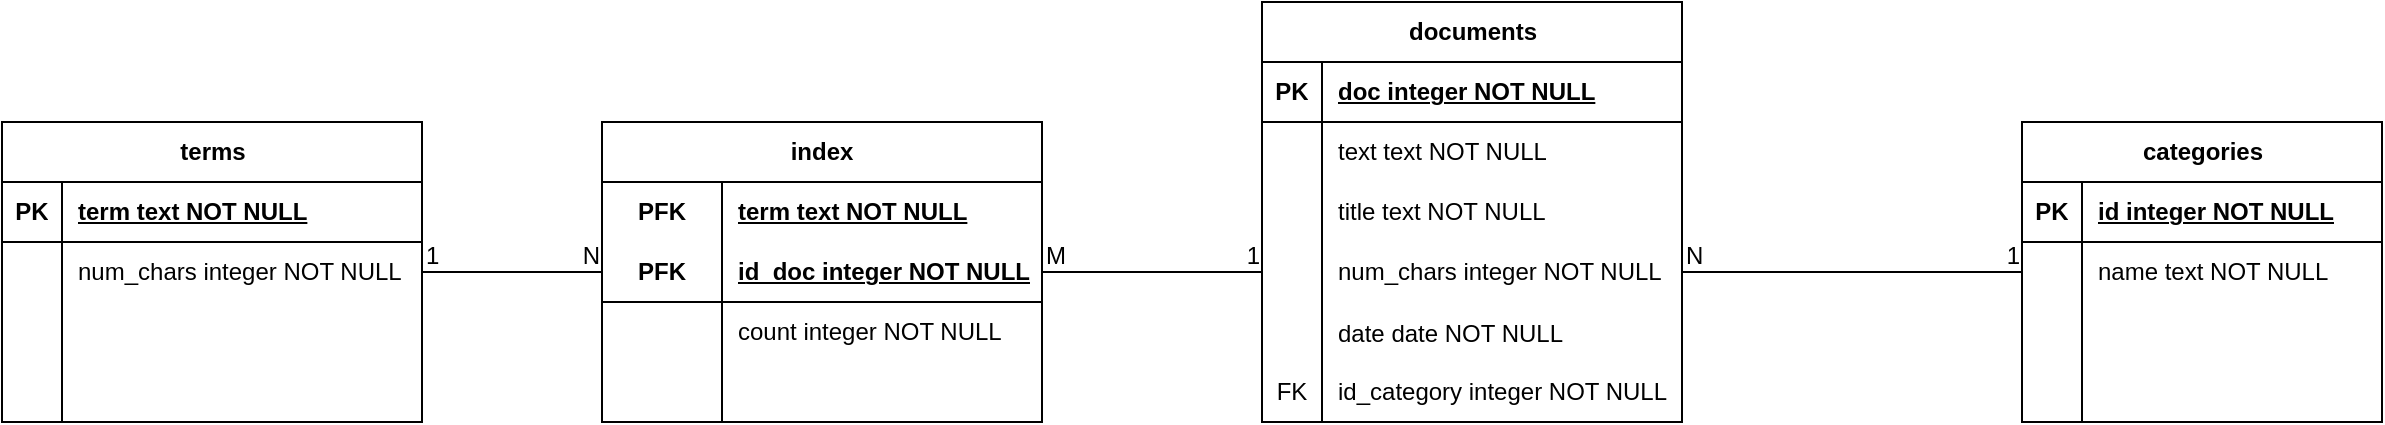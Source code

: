 <mxfile version="22.0.6" type="device">
  <diagram id="L6Qsmprx-L1iMO_KaL4H" name="Page-1">
    <mxGraphModel dx="2412" dy="869" grid="1" gridSize="10" guides="1" tooltips="1" connect="1" arrows="1" fold="1" page="1" pageScale="1" pageWidth="850" pageHeight="1100" math="0" shadow="0">
      <root>
        <mxCell id="0" />
        <mxCell id="1" parent="0" />
        <mxCell id="8FaxIm6vm6gJsiD8ssxl-1" value="documents" style="shape=table;startSize=30;container=1;collapsible=1;childLayout=tableLayout;fixedRows=1;rowLines=0;fontStyle=1;align=center;resizeLast=1;html=1;" parent="1" vertex="1">
          <mxGeometry x="240" y="385" width="210" height="210" as="geometry" />
        </mxCell>
        <mxCell id="8FaxIm6vm6gJsiD8ssxl-2" value="" style="shape=tableRow;horizontal=0;startSize=0;swimlaneHead=0;swimlaneBody=0;fillColor=none;collapsible=0;dropTarget=0;points=[[0,0.5],[1,0.5]];portConstraint=eastwest;top=0;left=0;right=0;bottom=1;" parent="8FaxIm6vm6gJsiD8ssxl-1" vertex="1">
          <mxGeometry y="30" width="210" height="30" as="geometry" />
        </mxCell>
        <mxCell id="8FaxIm6vm6gJsiD8ssxl-3" value="PK" style="shape=partialRectangle;connectable=0;fillColor=none;top=0;left=0;bottom=0;right=0;fontStyle=1;overflow=hidden;whiteSpace=wrap;html=1;" parent="8FaxIm6vm6gJsiD8ssxl-2" vertex="1">
          <mxGeometry width="30" height="30" as="geometry">
            <mxRectangle width="30" height="30" as="alternateBounds" />
          </mxGeometry>
        </mxCell>
        <mxCell id="8FaxIm6vm6gJsiD8ssxl-4" value="doc integer NOT NULL" style="shape=partialRectangle;connectable=0;fillColor=none;top=0;left=0;bottom=0;right=0;align=left;spacingLeft=6;fontStyle=5;overflow=hidden;whiteSpace=wrap;html=1;" parent="8FaxIm6vm6gJsiD8ssxl-2" vertex="1">
          <mxGeometry x="30" width="180" height="30" as="geometry">
            <mxRectangle width="180" height="30" as="alternateBounds" />
          </mxGeometry>
        </mxCell>
        <mxCell id="8FaxIm6vm6gJsiD8ssxl-5" value="" style="shape=tableRow;horizontal=0;startSize=0;swimlaneHead=0;swimlaneBody=0;fillColor=none;collapsible=0;dropTarget=0;points=[[0,0.5],[1,0.5]];portConstraint=eastwest;top=0;left=0;right=0;bottom=0;" parent="8FaxIm6vm6gJsiD8ssxl-1" vertex="1">
          <mxGeometry y="60" width="210" height="30" as="geometry" />
        </mxCell>
        <mxCell id="8FaxIm6vm6gJsiD8ssxl-6" value="" style="shape=partialRectangle;connectable=0;fillColor=none;top=0;left=0;bottom=0;right=0;editable=1;overflow=hidden;whiteSpace=wrap;html=1;" parent="8FaxIm6vm6gJsiD8ssxl-5" vertex="1">
          <mxGeometry width="30" height="30" as="geometry">
            <mxRectangle width="30" height="30" as="alternateBounds" />
          </mxGeometry>
        </mxCell>
        <mxCell id="8FaxIm6vm6gJsiD8ssxl-7" value="text text NOT NULL" style="shape=partialRectangle;connectable=0;fillColor=none;top=0;left=0;bottom=0;right=0;align=left;spacingLeft=6;overflow=hidden;whiteSpace=wrap;html=1;" parent="8FaxIm6vm6gJsiD8ssxl-5" vertex="1">
          <mxGeometry x="30" width="180" height="30" as="geometry">
            <mxRectangle width="180" height="30" as="alternateBounds" />
          </mxGeometry>
        </mxCell>
        <mxCell id="8FaxIm6vm6gJsiD8ssxl-8" value="" style="shape=tableRow;horizontal=0;startSize=0;swimlaneHead=0;swimlaneBody=0;fillColor=none;collapsible=0;dropTarget=0;points=[[0,0.5],[1,0.5]];portConstraint=eastwest;top=0;left=0;right=0;bottom=0;" parent="8FaxIm6vm6gJsiD8ssxl-1" vertex="1">
          <mxGeometry y="90" width="210" height="30" as="geometry" />
        </mxCell>
        <mxCell id="8FaxIm6vm6gJsiD8ssxl-9" value="" style="shape=partialRectangle;connectable=0;fillColor=none;top=0;left=0;bottom=0;right=0;editable=1;overflow=hidden;whiteSpace=wrap;html=1;" parent="8FaxIm6vm6gJsiD8ssxl-8" vertex="1">
          <mxGeometry width="30" height="30" as="geometry">
            <mxRectangle width="30" height="30" as="alternateBounds" />
          </mxGeometry>
        </mxCell>
        <mxCell id="8FaxIm6vm6gJsiD8ssxl-10" value="title text NOT NULL" style="shape=partialRectangle;connectable=0;fillColor=none;top=0;left=0;bottom=0;right=0;align=left;spacingLeft=6;overflow=hidden;whiteSpace=wrap;html=1;" parent="8FaxIm6vm6gJsiD8ssxl-8" vertex="1">
          <mxGeometry x="30" width="180" height="30" as="geometry">
            <mxRectangle width="180" height="30" as="alternateBounds" />
          </mxGeometry>
        </mxCell>
        <mxCell id="8FaxIm6vm6gJsiD8ssxl-11" value="" style="shape=tableRow;horizontal=0;startSize=0;swimlaneHead=0;swimlaneBody=0;fillColor=none;collapsible=0;dropTarget=0;points=[[0,0.5],[1,0.5]];portConstraint=eastwest;top=0;left=0;right=0;bottom=0;" parent="8FaxIm6vm6gJsiD8ssxl-1" vertex="1">
          <mxGeometry y="120" width="210" height="30" as="geometry" />
        </mxCell>
        <mxCell id="8FaxIm6vm6gJsiD8ssxl-12" value="" style="shape=partialRectangle;connectable=0;fillColor=none;top=0;left=0;bottom=0;right=0;editable=1;overflow=hidden;whiteSpace=wrap;html=1;" parent="8FaxIm6vm6gJsiD8ssxl-11" vertex="1">
          <mxGeometry width="30" height="30" as="geometry">
            <mxRectangle width="30" height="30" as="alternateBounds" />
          </mxGeometry>
        </mxCell>
        <mxCell id="8FaxIm6vm6gJsiD8ssxl-13" value="num_chars integer NOT NULL" style="shape=partialRectangle;connectable=0;fillColor=none;top=0;left=0;bottom=0;right=0;align=left;spacingLeft=6;overflow=hidden;whiteSpace=wrap;html=1;" parent="8FaxIm6vm6gJsiD8ssxl-11" vertex="1">
          <mxGeometry x="30" width="180" height="30" as="geometry">
            <mxRectangle width="180" height="30" as="alternateBounds" />
          </mxGeometry>
        </mxCell>
        <mxCell id="8FaxIm6vm6gJsiD8ssxl-19" value="" style="shape=tableRow;horizontal=0;startSize=0;swimlaneHead=0;swimlaneBody=0;fillColor=none;collapsible=0;dropTarget=0;points=[[0,0.5],[1,0.5]];portConstraint=eastwest;top=0;left=0;right=0;bottom=0;" parent="8FaxIm6vm6gJsiD8ssxl-1" vertex="1">
          <mxGeometry y="150" width="210" height="30" as="geometry" />
        </mxCell>
        <mxCell id="8FaxIm6vm6gJsiD8ssxl-20" value="" style="shape=partialRectangle;connectable=0;fillColor=none;top=0;left=0;bottom=0;right=0;editable=1;overflow=hidden;" parent="8FaxIm6vm6gJsiD8ssxl-19" vertex="1">
          <mxGeometry width="30" height="30" as="geometry">
            <mxRectangle width="30" height="30" as="alternateBounds" />
          </mxGeometry>
        </mxCell>
        <mxCell id="8FaxIm6vm6gJsiD8ssxl-21" value="date date NOT NULL" style="shape=partialRectangle;connectable=0;fillColor=none;top=0;left=0;bottom=0;right=0;align=left;spacingLeft=6;overflow=hidden;" parent="8FaxIm6vm6gJsiD8ssxl-19" vertex="1">
          <mxGeometry x="30" width="180" height="30" as="geometry">
            <mxRectangle width="180" height="30" as="alternateBounds" />
          </mxGeometry>
        </mxCell>
        <mxCell id="8FaxIm6vm6gJsiD8ssxl-48" value="" style="shape=tableRow;horizontal=0;startSize=0;swimlaneHead=0;swimlaneBody=0;fillColor=none;collapsible=0;dropTarget=0;points=[[0,0.5],[1,0.5]];portConstraint=eastwest;top=0;left=0;right=0;bottom=0;" parent="8FaxIm6vm6gJsiD8ssxl-1" vertex="1">
          <mxGeometry y="180" width="210" height="30" as="geometry" />
        </mxCell>
        <mxCell id="8FaxIm6vm6gJsiD8ssxl-49" value="FK" style="shape=partialRectangle;connectable=0;fillColor=none;top=0;left=0;bottom=0;right=0;fontStyle=0;overflow=hidden;whiteSpace=wrap;html=1;" parent="8FaxIm6vm6gJsiD8ssxl-48" vertex="1">
          <mxGeometry width="30" height="30" as="geometry">
            <mxRectangle width="30" height="30" as="alternateBounds" />
          </mxGeometry>
        </mxCell>
        <mxCell id="8FaxIm6vm6gJsiD8ssxl-50" value="id_category integer NOT NULL" style="shape=partialRectangle;connectable=0;fillColor=none;top=0;left=0;bottom=0;right=0;align=left;spacingLeft=6;fontStyle=0;overflow=hidden;whiteSpace=wrap;html=1;" parent="8FaxIm6vm6gJsiD8ssxl-48" vertex="1">
          <mxGeometry x="30" width="180" height="30" as="geometry">
            <mxRectangle width="180" height="30" as="alternateBounds" />
          </mxGeometry>
        </mxCell>
        <mxCell id="8FaxIm6vm6gJsiD8ssxl-22" value="categories" style="shape=table;startSize=30;container=1;collapsible=1;childLayout=tableLayout;fixedRows=1;rowLines=0;fontStyle=1;align=center;resizeLast=1;html=1;" parent="1" vertex="1">
          <mxGeometry x="620" y="445" width="180" height="150" as="geometry" />
        </mxCell>
        <mxCell id="8FaxIm6vm6gJsiD8ssxl-23" value="" style="shape=tableRow;horizontal=0;startSize=0;swimlaneHead=0;swimlaneBody=0;fillColor=none;collapsible=0;dropTarget=0;points=[[0,0.5],[1,0.5]];portConstraint=eastwest;top=0;left=0;right=0;bottom=1;" parent="8FaxIm6vm6gJsiD8ssxl-22" vertex="1">
          <mxGeometry y="30" width="180" height="30" as="geometry" />
        </mxCell>
        <mxCell id="8FaxIm6vm6gJsiD8ssxl-24" value="PK" style="shape=partialRectangle;connectable=0;fillColor=none;top=0;left=0;bottom=0;right=0;fontStyle=1;overflow=hidden;whiteSpace=wrap;html=1;" parent="8FaxIm6vm6gJsiD8ssxl-23" vertex="1">
          <mxGeometry width="30" height="30" as="geometry">
            <mxRectangle width="30" height="30" as="alternateBounds" />
          </mxGeometry>
        </mxCell>
        <mxCell id="8FaxIm6vm6gJsiD8ssxl-25" value="id integer NOT NULL" style="shape=partialRectangle;connectable=0;fillColor=none;top=0;left=0;bottom=0;right=0;align=left;spacingLeft=6;fontStyle=5;overflow=hidden;whiteSpace=wrap;html=1;" parent="8FaxIm6vm6gJsiD8ssxl-23" vertex="1">
          <mxGeometry x="30" width="150" height="30" as="geometry">
            <mxRectangle width="150" height="30" as="alternateBounds" />
          </mxGeometry>
        </mxCell>
        <mxCell id="8FaxIm6vm6gJsiD8ssxl-26" value="" style="shape=tableRow;horizontal=0;startSize=0;swimlaneHead=0;swimlaneBody=0;fillColor=none;collapsible=0;dropTarget=0;points=[[0,0.5],[1,0.5]];portConstraint=eastwest;top=0;left=0;right=0;bottom=0;" parent="8FaxIm6vm6gJsiD8ssxl-22" vertex="1">
          <mxGeometry y="60" width="180" height="30" as="geometry" />
        </mxCell>
        <mxCell id="8FaxIm6vm6gJsiD8ssxl-27" value="" style="shape=partialRectangle;connectable=0;fillColor=none;top=0;left=0;bottom=0;right=0;editable=1;overflow=hidden;whiteSpace=wrap;html=1;" parent="8FaxIm6vm6gJsiD8ssxl-26" vertex="1">
          <mxGeometry width="30" height="30" as="geometry">
            <mxRectangle width="30" height="30" as="alternateBounds" />
          </mxGeometry>
        </mxCell>
        <mxCell id="8FaxIm6vm6gJsiD8ssxl-28" value="name text NOT NULL" style="shape=partialRectangle;connectable=0;fillColor=none;top=0;left=0;bottom=0;right=0;align=left;spacingLeft=6;overflow=hidden;whiteSpace=wrap;html=1;" parent="8FaxIm6vm6gJsiD8ssxl-26" vertex="1">
          <mxGeometry x="30" width="150" height="30" as="geometry">
            <mxRectangle width="150" height="30" as="alternateBounds" />
          </mxGeometry>
        </mxCell>
        <mxCell id="8FaxIm6vm6gJsiD8ssxl-29" value="" style="shape=tableRow;horizontal=0;startSize=0;swimlaneHead=0;swimlaneBody=0;fillColor=none;collapsible=0;dropTarget=0;points=[[0,0.5],[1,0.5]];portConstraint=eastwest;top=0;left=0;right=0;bottom=0;" parent="8FaxIm6vm6gJsiD8ssxl-22" vertex="1">
          <mxGeometry y="90" width="180" height="30" as="geometry" />
        </mxCell>
        <mxCell id="8FaxIm6vm6gJsiD8ssxl-30" value="" style="shape=partialRectangle;connectable=0;fillColor=none;top=0;left=0;bottom=0;right=0;editable=1;overflow=hidden;whiteSpace=wrap;html=1;" parent="8FaxIm6vm6gJsiD8ssxl-29" vertex="1">
          <mxGeometry width="30" height="30" as="geometry">
            <mxRectangle width="30" height="30" as="alternateBounds" />
          </mxGeometry>
        </mxCell>
        <mxCell id="8FaxIm6vm6gJsiD8ssxl-31" value="" style="shape=partialRectangle;connectable=0;fillColor=none;top=0;left=0;bottom=0;right=0;align=left;spacingLeft=6;overflow=hidden;whiteSpace=wrap;html=1;" parent="8FaxIm6vm6gJsiD8ssxl-29" vertex="1">
          <mxGeometry x="30" width="150" height="30" as="geometry">
            <mxRectangle width="150" height="30" as="alternateBounds" />
          </mxGeometry>
        </mxCell>
        <mxCell id="8FaxIm6vm6gJsiD8ssxl-32" value="" style="shape=tableRow;horizontal=0;startSize=0;swimlaneHead=0;swimlaneBody=0;fillColor=none;collapsible=0;dropTarget=0;points=[[0,0.5],[1,0.5]];portConstraint=eastwest;top=0;left=0;right=0;bottom=0;" parent="8FaxIm6vm6gJsiD8ssxl-22" vertex="1">
          <mxGeometry y="120" width="180" height="30" as="geometry" />
        </mxCell>
        <mxCell id="8FaxIm6vm6gJsiD8ssxl-33" value="" style="shape=partialRectangle;connectable=0;fillColor=none;top=0;left=0;bottom=0;right=0;editable=1;overflow=hidden;whiteSpace=wrap;html=1;" parent="8FaxIm6vm6gJsiD8ssxl-32" vertex="1">
          <mxGeometry width="30" height="30" as="geometry">
            <mxRectangle width="30" height="30" as="alternateBounds" />
          </mxGeometry>
        </mxCell>
        <mxCell id="8FaxIm6vm6gJsiD8ssxl-34" value="" style="shape=partialRectangle;connectable=0;fillColor=none;top=0;left=0;bottom=0;right=0;align=left;spacingLeft=6;overflow=hidden;whiteSpace=wrap;html=1;" parent="8FaxIm6vm6gJsiD8ssxl-32" vertex="1">
          <mxGeometry x="30" width="150" height="30" as="geometry">
            <mxRectangle width="150" height="30" as="alternateBounds" />
          </mxGeometry>
        </mxCell>
        <mxCell id="8FaxIm6vm6gJsiD8ssxl-55" value="" style="endArrow=none;html=1;rounded=0;exitX=1;exitY=0.5;exitDx=0;exitDy=0;entryX=0;entryY=0.5;entryDx=0;entryDy=0;" parent="1" source="8FaxIm6vm6gJsiD8ssxl-11" target="8FaxIm6vm6gJsiD8ssxl-26" edge="1">
          <mxGeometry relative="1" as="geometry">
            <mxPoint x="400" y="650" as="sourcePoint" />
            <mxPoint x="560" y="650" as="targetPoint" />
          </mxGeometry>
        </mxCell>
        <mxCell id="8FaxIm6vm6gJsiD8ssxl-56" value="N" style="resizable=0;html=1;whiteSpace=wrap;align=left;verticalAlign=bottom;" parent="8FaxIm6vm6gJsiD8ssxl-55" connectable="0" vertex="1">
          <mxGeometry x="-1" relative="1" as="geometry" />
        </mxCell>
        <mxCell id="8FaxIm6vm6gJsiD8ssxl-57" value="1" style="resizable=0;html=1;whiteSpace=wrap;align=right;verticalAlign=bottom;" parent="8FaxIm6vm6gJsiD8ssxl-55" connectable="0" vertex="1">
          <mxGeometry x="1" relative="1" as="geometry" />
        </mxCell>
        <mxCell id="8FaxIm6vm6gJsiD8ssxl-58" value="terms" style="shape=table;startSize=30;container=1;collapsible=1;childLayout=tableLayout;fixedRows=1;rowLines=0;fontStyle=1;align=center;resizeLast=1;html=1;" parent="1" vertex="1">
          <mxGeometry x="-390" y="445" width="210" height="150" as="geometry" />
        </mxCell>
        <mxCell id="8FaxIm6vm6gJsiD8ssxl-59" value="" style="shape=tableRow;horizontal=0;startSize=0;swimlaneHead=0;swimlaneBody=0;fillColor=none;collapsible=0;dropTarget=0;points=[[0,0.5],[1,0.5]];portConstraint=eastwest;top=0;left=0;right=0;bottom=1;" parent="8FaxIm6vm6gJsiD8ssxl-58" vertex="1">
          <mxGeometry y="30" width="210" height="30" as="geometry" />
        </mxCell>
        <mxCell id="8FaxIm6vm6gJsiD8ssxl-60" value="PK" style="shape=partialRectangle;connectable=0;fillColor=none;top=0;left=0;bottom=0;right=0;fontStyle=1;overflow=hidden;whiteSpace=wrap;html=1;" parent="8FaxIm6vm6gJsiD8ssxl-59" vertex="1">
          <mxGeometry width="30" height="30" as="geometry">
            <mxRectangle width="30" height="30" as="alternateBounds" />
          </mxGeometry>
        </mxCell>
        <mxCell id="8FaxIm6vm6gJsiD8ssxl-61" value="term text NOT NULL" style="shape=partialRectangle;connectable=0;fillColor=none;top=0;left=0;bottom=0;right=0;align=left;spacingLeft=6;fontStyle=5;overflow=hidden;whiteSpace=wrap;html=1;" parent="8FaxIm6vm6gJsiD8ssxl-59" vertex="1">
          <mxGeometry x="30" width="180" height="30" as="geometry">
            <mxRectangle width="180" height="30" as="alternateBounds" />
          </mxGeometry>
        </mxCell>
        <mxCell id="8FaxIm6vm6gJsiD8ssxl-62" value="" style="shape=tableRow;horizontal=0;startSize=0;swimlaneHead=0;swimlaneBody=0;fillColor=none;collapsible=0;dropTarget=0;points=[[0,0.5],[1,0.5]];portConstraint=eastwest;top=0;left=0;right=0;bottom=0;" parent="8FaxIm6vm6gJsiD8ssxl-58" vertex="1">
          <mxGeometry y="60" width="210" height="30" as="geometry" />
        </mxCell>
        <mxCell id="8FaxIm6vm6gJsiD8ssxl-63" value="" style="shape=partialRectangle;connectable=0;fillColor=none;top=0;left=0;bottom=0;right=0;editable=1;overflow=hidden;whiteSpace=wrap;html=1;" parent="8FaxIm6vm6gJsiD8ssxl-62" vertex="1">
          <mxGeometry width="30" height="30" as="geometry">
            <mxRectangle width="30" height="30" as="alternateBounds" />
          </mxGeometry>
        </mxCell>
        <mxCell id="8FaxIm6vm6gJsiD8ssxl-64" value="num_chars integer NOT NULL" style="shape=partialRectangle;connectable=0;fillColor=none;top=0;left=0;bottom=0;right=0;align=left;spacingLeft=6;overflow=hidden;whiteSpace=wrap;html=1;" parent="8FaxIm6vm6gJsiD8ssxl-62" vertex="1">
          <mxGeometry x="30" width="180" height="30" as="geometry">
            <mxRectangle width="180" height="30" as="alternateBounds" />
          </mxGeometry>
        </mxCell>
        <mxCell id="8FaxIm6vm6gJsiD8ssxl-65" value="" style="shape=tableRow;horizontal=0;startSize=0;swimlaneHead=0;swimlaneBody=0;fillColor=none;collapsible=0;dropTarget=0;points=[[0,0.5],[1,0.5]];portConstraint=eastwest;top=0;left=0;right=0;bottom=0;" parent="8FaxIm6vm6gJsiD8ssxl-58" vertex="1">
          <mxGeometry y="90" width="210" height="30" as="geometry" />
        </mxCell>
        <mxCell id="8FaxIm6vm6gJsiD8ssxl-66" value="" style="shape=partialRectangle;connectable=0;fillColor=none;top=0;left=0;bottom=0;right=0;editable=1;overflow=hidden;whiteSpace=wrap;html=1;" parent="8FaxIm6vm6gJsiD8ssxl-65" vertex="1">
          <mxGeometry width="30" height="30" as="geometry">
            <mxRectangle width="30" height="30" as="alternateBounds" />
          </mxGeometry>
        </mxCell>
        <mxCell id="8FaxIm6vm6gJsiD8ssxl-67" value="" style="shape=partialRectangle;connectable=0;fillColor=none;top=0;left=0;bottom=0;right=0;align=left;spacingLeft=6;overflow=hidden;whiteSpace=wrap;html=1;" parent="8FaxIm6vm6gJsiD8ssxl-65" vertex="1">
          <mxGeometry x="30" width="180" height="30" as="geometry">
            <mxRectangle width="180" height="30" as="alternateBounds" />
          </mxGeometry>
        </mxCell>
        <mxCell id="8FaxIm6vm6gJsiD8ssxl-68" value="" style="shape=tableRow;horizontal=0;startSize=0;swimlaneHead=0;swimlaneBody=0;fillColor=none;collapsible=0;dropTarget=0;points=[[0,0.5],[1,0.5]];portConstraint=eastwest;top=0;left=0;right=0;bottom=0;" parent="8FaxIm6vm6gJsiD8ssxl-58" vertex="1">
          <mxGeometry y="120" width="210" height="30" as="geometry" />
        </mxCell>
        <mxCell id="8FaxIm6vm6gJsiD8ssxl-69" value="" style="shape=partialRectangle;connectable=0;fillColor=none;top=0;left=0;bottom=0;right=0;editable=1;overflow=hidden;whiteSpace=wrap;html=1;" parent="8FaxIm6vm6gJsiD8ssxl-68" vertex="1">
          <mxGeometry width="30" height="30" as="geometry">
            <mxRectangle width="30" height="30" as="alternateBounds" />
          </mxGeometry>
        </mxCell>
        <mxCell id="8FaxIm6vm6gJsiD8ssxl-70" value="" style="shape=partialRectangle;connectable=0;fillColor=none;top=0;left=0;bottom=0;right=0;align=left;spacingLeft=6;overflow=hidden;whiteSpace=wrap;html=1;" parent="8FaxIm6vm6gJsiD8ssxl-68" vertex="1">
          <mxGeometry x="30" width="180" height="30" as="geometry">
            <mxRectangle width="180" height="30" as="alternateBounds" />
          </mxGeometry>
        </mxCell>
        <mxCell id="8FaxIm6vm6gJsiD8ssxl-71" value="index" style="shape=table;startSize=30;container=1;collapsible=1;childLayout=tableLayout;fixedRows=1;rowLines=0;fontStyle=1;align=center;resizeLast=1;html=1;whiteSpace=wrap;" parent="1" vertex="1">
          <mxGeometry x="-90" y="445" width="220" height="150" as="geometry" />
        </mxCell>
        <mxCell id="8FaxIm6vm6gJsiD8ssxl-72" value="" style="shape=tableRow;horizontal=0;startSize=0;swimlaneHead=0;swimlaneBody=0;fillColor=none;collapsible=0;dropTarget=0;points=[[0,0.5],[1,0.5]];portConstraint=eastwest;top=0;left=0;right=0;bottom=0;html=1;" parent="8FaxIm6vm6gJsiD8ssxl-71" vertex="1">
          <mxGeometry y="30" width="220" height="30" as="geometry" />
        </mxCell>
        <mxCell id="8FaxIm6vm6gJsiD8ssxl-73" value="PFK" style="shape=partialRectangle;connectable=0;fillColor=none;top=0;left=0;bottom=0;right=0;fontStyle=1;overflow=hidden;html=1;whiteSpace=wrap;" parent="8FaxIm6vm6gJsiD8ssxl-72" vertex="1">
          <mxGeometry width="60" height="30" as="geometry">
            <mxRectangle width="60" height="30" as="alternateBounds" />
          </mxGeometry>
        </mxCell>
        <mxCell id="8FaxIm6vm6gJsiD8ssxl-74" value="term text NOT NULL" style="shape=partialRectangle;connectable=0;fillColor=none;top=0;left=0;bottom=0;right=0;align=left;spacingLeft=6;fontStyle=5;overflow=hidden;html=1;whiteSpace=wrap;" parent="8FaxIm6vm6gJsiD8ssxl-72" vertex="1">
          <mxGeometry x="60" width="160" height="30" as="geometry">
            <mxRectangle width="160" height="30" as="alternateBounds" />
          </mxGeometry>
        </mxCell>
        <mxCell id="8FaxIm6vm6gJsiD8ssxl-75" value="" style="shape=tableRow;horizontal=0;startSize=0;swimlaneHead=0;swimlaneBody=0;fillColor=none;collapsible=0;dropTarget=0;points=[[0,0.5],[1,0.5]];portConstraint=eastwest;top=0;left=0;right=0;bottom=1;html=1;" parent="8FaxIm6vm6gJsiD8ssxl-71" vertex="1">
          <mxGeometry y="60" width="220" height="30" as="geometry" />
        </mxCell>
        <mxCell id="8FaxIm6vm6gJsiD8ssxl-76" value="PFK" style="shape=partialRectangle;connectable=0;fillColor=none;top=0;left=0;bottom=0;right=0;fontStyle=1;overflow=hidden;html=1;whiteSpace=wrap;" parent="8FaxIm6vm6gJsiD8ssxl-75" vertex="1">
          <mxGeometry width="60" height="30" as="geometry">
            <mxRectangle width="60" height="30" as="alternateBounds" />
          </mxGeometry>
        </mxCell>
        <mxCell id="8FaxIm6vm6gJsiD8ssxl-77" value="id_doc integer NOT NULL" style="shape=partialRectangle;connectable=0;fillColor=none;top=0;left=0;bottom=0;right=0;align=left;spacingLeft=6;fontStyle=5;overflow=hidden;html=1;whiteSpace=wrap;" parent="8FaxIm6vm6gJsiD8ssxl-75" vertex="1">
          <mxGeometry x="60" width="160" height="30" as="geometry">
            <mxRectangle width="160" height="30" as="alternateBounds" />
          </mxGeometry>
        </mxCell>
        <mxCell id="8FaxIm6vm6gJsiD8ssxl-78" value="" style="shape=tableRow;horizontal=0;startSize=0;swimlaneHead=0;swimlaneBody=0;fillColor=none;collapsible=0;dropTarget=0;points=[[0,0.5],[1,0.5]];portConstraint=eastwest;top=0;left=0;right=0;bottom=0;html=1;" parent="8FaxIm6vm6gJsiD8ssxl-71" vertex="1">
          <mxGeometry y="90" width="220" height="30" as="geometry" />
        </mxCell>
        <mxCell id="8FaxIm6vm6gJsiD8ssxl-79" value="" style="shape=partialRectangle;connectable=0;fillColor=none;top=0;left=0;bottom=0;right=0;editable=1;overflow=hidden;html=1;whiteSpace=wrap;" parent="8FaxIm6vm6gJsiD8ssxl-78" vertex="1">
          <mxGeometry width="60" height="30" as="geometry">
            <mxRectangle width="60" height="30" as="alternateBounds" />
          </mxGeometry>
        </mxCell>
        <mxCell id="8FaxIm6vm6gJsiD8ssxl-80" value="count integer NOT NULL" style="shape=partialRectangle;connectable=0;fillColor=none;top=0;left=0;bottom=0;right=0;align=left;spacingLeft=6;overflow=hidden;html=1;whiteSpace=wrap;" parent="8FaxIm6vm6gJsiD8ssxl-78" vertex="1">
          <mxGeometry x="60" width="160" height="30" as="geometry">
            <mxRectangle width="160" height="30" as="alternateBounds" />
          </mxGeometry>
        </mxCell>
        <mxCell id="8FaxIm6vm6gJsiD8ssxl-81" value="" style="shape=tableRow;horizontal=0;startSize=0;swimlaneHead=0;swimlaneBody=0;fillColor=none;collapsible=0;dropTarget=0;points=[[0,0.5],[1,0.5]];portConstraint=eastwest;top=0;left=0;right=0;bottom=0;html=1;" parent="8FaxIm6vm6gJsiD8ssxl-71" vertex="1">
          <mxGeometry y="120" width="220" height="30" as="geometry" />
        </mxCell>
        <mxCell id="8FaxIm6vm6gJsiD8ssxl-82" value="" style="shape=partialRectangle;connectable=0;fillColor=none;top=0;left=0;bottom=0;right=0;editable=1;overflow=hidden;html=1;whiteSpace=wrap;" parent="8FaxIm6vm6gJsiD8ssxl-81" vertex="1">
          <mxGeometry width="60" height="30" as="geometry">
            <mxRectangle width="60" height="30" as="alternateBounds" />
          </mxGeometry>
        </mxCell>
        <mxCell id="8FaxIm6vm6gJsiD8ssxl-83" value="" style="shape=partialRectangle;connectable=0;fillColor=none;top=0;left=0;bottom=0;right=0;align=left;spacingLeft=6;overflow=hidden;html=1;whiteSpace=wrap;" parent="8FaxIm6vm6gJsiD8ssxl-81" vertex="1">
          <mxGeometry x="60" width="160" height="30" as="geometry">
            <mxRectangle width="160" height="30" as="alternateBounds" />
          </mxGeometry>
        </mxCell>
        <mxCell id="8FaxIm6vm6gJsiD8ssxl-87" value="" style="endArrow=none;html=1;rounded=0;exitX=1;exitY=0.5;exitDx=0;exitDy=0;entryX=0;entryY=0.5;entryDx=0;entryDy=0;" parent="1" source="8FaxIm6vm6gJsiD8ssxl-62" target="8FaxIm6vm6gJsiD8ssxl-75" edge="1">
          <mxGeometry relative="1" as="geometry">
            <mxPoint x="-80" y="670" as="sourcePoint" />
            <mxPoint x="80" y="670" as="targetPoint" />
          </mxGeometry>
        </mxCell>
        <mxCell id="8FaxIm6vm6gJsiD8ssxl-88" value="1" style="resizable=0;html=1;whiteSpace=wrap;align=left;verticalAlign=bottom;" parent="8FaxIm6vm6gJsiD8ssxl-87" connectable="0" vertex="1">
          <mxGeometry x="-1" relative="1" as="geometry" />
        </mxCell>
        <mxCell id="8FaxIm6vm6gJsiD8ssxl-89" value="N" style="resizable=0;html=1;whiteSpace=wrap;align=right;verticalAlign=bottom;" parent="8FaxIm6vm6gJsiD8ssxl-87" connectable="0" vertex="1">
          <mxGeometry x="1" relative="1" as="geometry" />
        </mxCell>
        <mxCell id="8FaxIm6vm6gJsiD8ssxl-90" value="" style="endArrow=none;html=1;rounded=0;exitX=1;exitY=0.5;exitDx=0;exitDy=0;entryX=0;entryY=0.5;entryDx=0;entryDy=0;" parent="1" source="8FaxIm6vm6gJsiD8ssxl-75" target="8FaxIm6vm6gJsiD8ssxl-11" edge="1">
          <mxGeometry relative="1" as="geometry">
            <mxPoint x="90" y="720" as="sourcePoint" />
            <mxPoint x="250" y="720" as="targetPoint" />
          </mxGeometry>
        </mxCell>
        <mxCell id="8FaxIm6vm6gJsiD8ssxl-91" value="M" style="resizable=0;html=1;whiteSpace=wrap;align=left;verticalAlign=bottom;" parent="8FaxIm6vm6gJsiD8ssxl-90" connectable="0" vertex="1">
          <mxGeometry x="-1" relative="1" as="geometry" />
        </mxCell>
        <mxCell id="8FaxIm6vm6gJsiD8ssxl-92" value="1" style="resizable=0;html=1;whiteSpace=wrap;align=right;verticalAlign=bottom;" parent="8FaxIm6vm6gJsiD8ssxl-90" connectable="0" vertex="1">
          <mxGeometry x="1" relative="1" as="geometry" />
        </mxCell>
      </root>
    </mxGraphModel>
  </diagram>
</mxfile>
